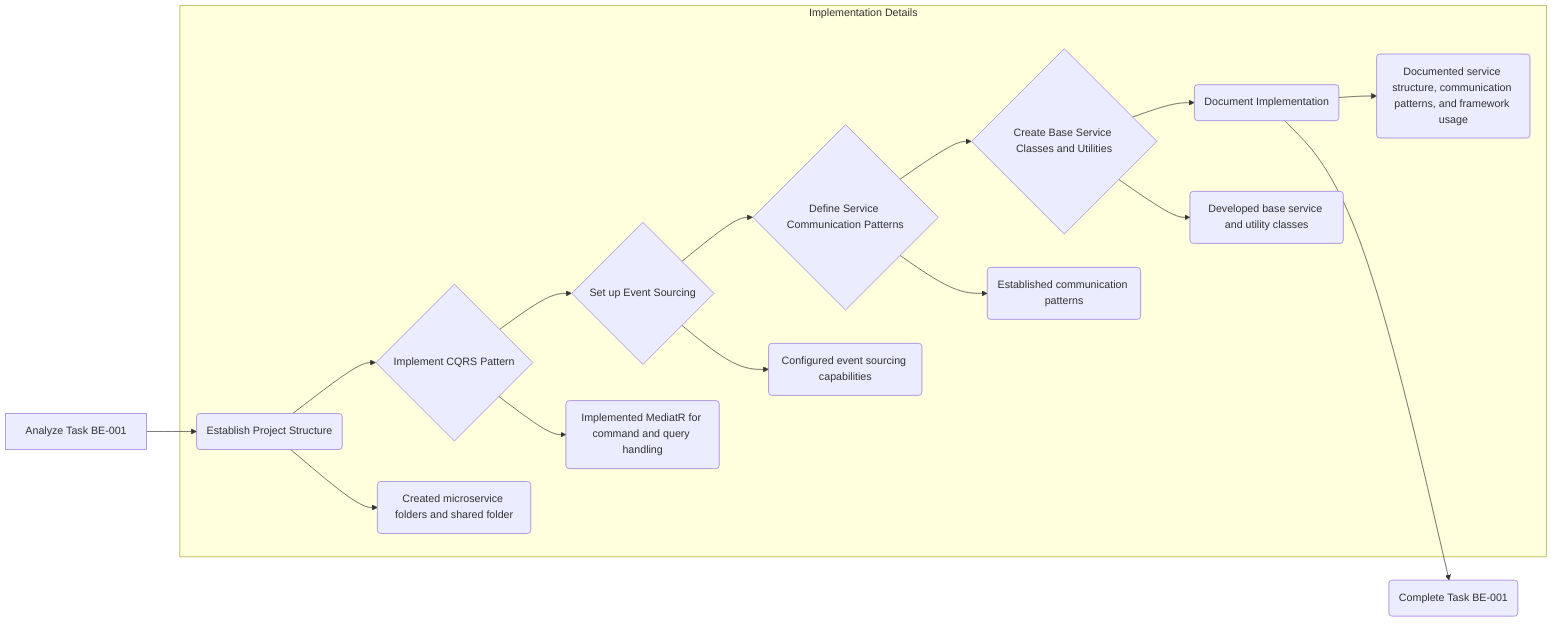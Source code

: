 graph LR
    A[Analyze Task BE-001] --> B(Establish Project Structure);
    B --> C{Implement CQRS Pattern};
    C --> D{Set up Event Sourcing};
    D --> E{Define Service Communication Patterns};
    E --> F{Create Base Service Classes and Utilities};
    F --> G(Document Implementation);
    G --> H(Complete Task BE-001);

subgraph Implementation Details
    B --> B1(Created microservice folders and shared folder);
    C --> C1(Implemented MediatR for command and query handling);
    D --> D1(Configured event sourcing capabilities);
    E --> E1(Established communication patterns);
    F --> F1(Developed base service and utility classes);
    G --> G1(Documented service structure, communication patterns, and framework usage);
end